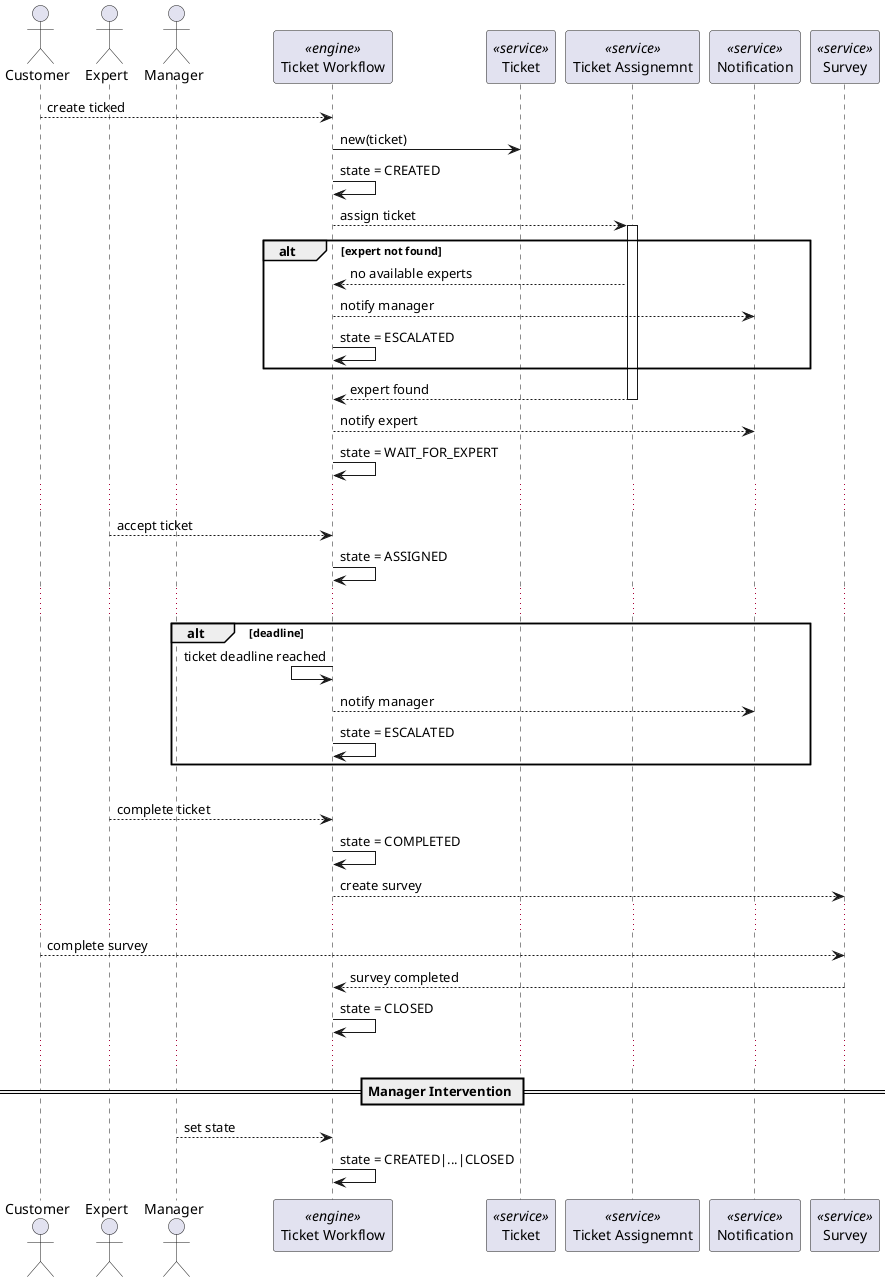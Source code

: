 @startuml Ticket Sequence

actor Customer as user
actor Expert as expert
actor Manager as manager

participant "Ticket Workflow" as ticketWf <<engine>>
participant "Ticket" as ticketSvc <<service>>
participant "Ticket Assignemnt" as ticketAssign <<service>>
participant "Notification" as notificationSvc <<service>>
participant "Survey" as surveySvc <<service>>

user --> ticketWf :create ticked
ticketWf -> ticketSvc: new(ticket)
ticketWf -> ticketWf: state = CREATED
ticketWf --> ticketAssign: assign ticket

activate ticketAssign
alt expert not found
ticketWf <-- ticketAssign: no available experts
ticketWf --> notificationSvc: notify manager
ticketWf -> ticketWf: state = ESCALATED
end

ticketWf <-- ticketAssign: expert found
deactivate ticketAssign
ticketWf --> notificationSvc: notify expert
ticketWf -> ticketWf: state = WAIT_FOR_EXPERT

...
expert --> ticketWf: accept ticket
ticketWf -> ticketWf: state = ASSIGNED

...

alt deadline
ticketWf <- ticketWf: ticket deadline reached
ticketWf --> notificationSvc: notify manager
ticketWf -> ticketWf: state = ESCALATED
end

|||

expert --> ticketWf: complete ticket
ticketWf -> ticketWf: state = COMPLETED

ticketWf --> surveySvc: create survey
...
user --> surveySvc: complete survey
surveySvc --> ticketWf: survey completed
ticketWf -> ticketWf: state = CLOSED

...

== Manager Intervention ==

manager --> ticketWf: set state
ticketWf -> ticketWf: state = CREATED|...|CLOSED


@enduml
